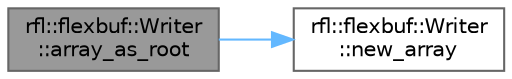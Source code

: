 digraph "rfl::flexbuf::Writer::array_as_root"
{
 // LATEX_PDF_SIZE
  bgcolor="transparent";
  edge [fontname=Helvetica,fontsize=10,labelfontname=Helvetica,labelfontsize=10];
  node [fontname=Helvetica,fontsize=10,shape=box,height=0.2,width=0.4];
  rankdir="LR";
  Node1 [id="Node000001",label="rfl::flexbuf::Writer\l::array_as_root",height=0.2,width=0.4,color="gray40", fillcolor="grey60", style="filled", fontcolor="black",tooltip=" "];
  Node1 -> Node2 [id="edge2_Node000001_Node000002",color="steelblue1",style="solid",tooltip=" "];
  Node2 [id="Node000002",label="rfl::flexbuf::Writer\l::new_array",height=0.2,width=0.4,color="grey40", fillcolor="white", style="filled",URL="$structrfl_1_1flexbuf_1_1_writer.html#a296ff50cfdd5b162a80719ecd69165c1",tooltip=" "];
}
